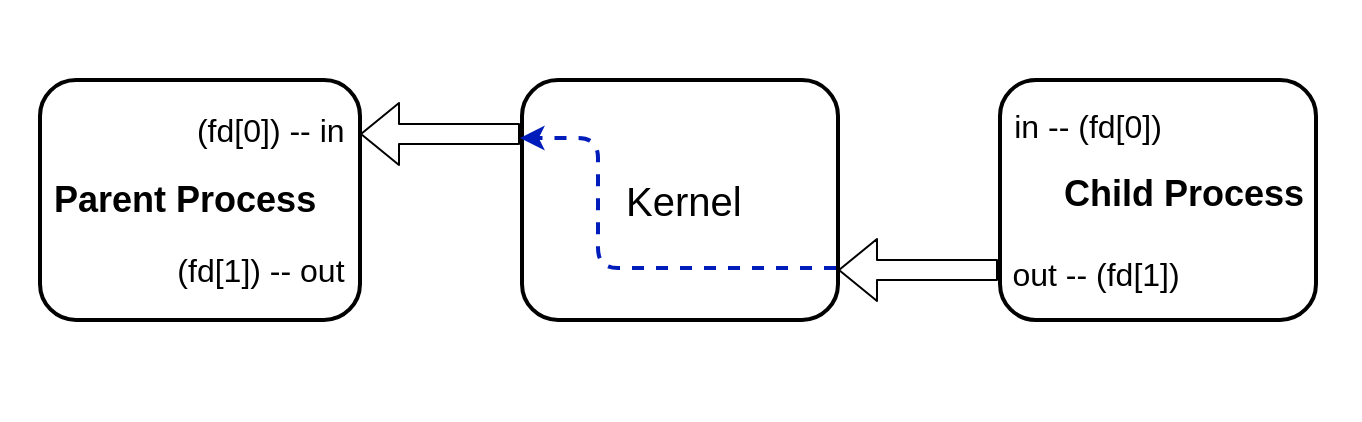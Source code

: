 <mxfile>
    <diagram id="KvbSd6Go_CINuL4ipEuo" name="data-from-child-to-parent">
        <mxGraphModel dx="768" dy="541" grid="1" gridSize="10" guides="1" tooltips="1" connect="1" arrows="1" fold="1" page="1" pageScale="1" pageWidth="827" pageHeight="1169" background="#ffffff" math="0" shadow="0">
            <root>
                <mxCell id="0"/>
                <mxCell id="1" parent="0"/>
                <mxCell id="3SQ69BpR935DEHhvDbjh-1" value="" style="rounded=0;whiteSpace=wrap;html=1;strokeColor=none;strokeWidth=2;fontSize=20;fontColor=#000000;fillColor=#FFFFFF;" parent="1" vertex="1">
                    <mxGeometry x="60" y="80" width="680" height="210" as="geometry"/>
                </mxCell>
                <mxCell id="3SQ69BpR935DEHhvDbjh-2" value="&lt;div style=&quot;text-align: right;&quot;&gt;&lt;span style=&quot;color: rgb(0, 0, 0); background-color: initial;&quot;&gt;&lt;font style=&quot;font-size: 16px;&quot;&gt;&amp;nbsp; &amp;nbsp;(fd[0]) -- in&lt;br&gt;&lt;/font&gt;&lt;/span&gt;&lt;/div&gt;&lt;font style=&quot;font-size: 12px;&quot; color=&quot;#000000&quot;&gt;&lt;br&gt;&lt;font style=&quot;font-size: 18px;&quot;&gt;&lt;b&gt;&amp;nbsp;Parent&amp;nbsp;&lt;/b&gt;&lt;/font&gt;&lt;/font&gt;&lt;font style=&quot;font-size: 12px;&quot; color=&quot;#000000&quot;&gt;&lt;font style=&quot;font-size: 18px;&quot;&gt;&lt;b&gt;Process&lt;/b&gt;&lt;/font&gt;&lt;br&gt;&lt;br&gt;&lt;span style=&quot;font-size: 16px;&quot;&gt;&amp;nbsp; &amp;nbsp; &amp;nbsp; &amp;nbsp; &amp;nbsp; &amp;nbsp; &amp;nbsp; &amp;nbsp;(fd[1]) -- out&lt;/span&gt;&lt;br&gt;&lt;/font&gt;" style="rounded=1;whiteSpace=wrap;html=1;strokeColor=#000000;fillColor=#FFFFFF;align=left;strokeWidth=2;" parent="1" vertex="1">
                    <mxGeometry x="80" y="120" width="160" height="120" as="geometry"/>
                </mxCell>
                <mxCell id="3SQ69BpR935DEHhvDbjh-3" value="&lt;div style=&quot;text-align: right;&quot;&gt;&lt;/div&gt;&lt;font style=&quot;&quot; color=&quot;#000000&quot;&gt;&lt;div style=&quot;text-align: center;&quot;&gt;&lt;span style=&quot;font-size: 20px; background-color: initial;&quot;&gt;&amp;nbsp; &amp;nbsp; &amp;nbsp; &amp;nbsp; &amp;nbsp;Kernel&lt;/span&gt;&lt;/div&gt;&lt;/font&gt;" style="rounded=1;whiteSpace=wrap;html=1;strokeColor=#000000;fillColor=#FFFFFF;align=left;strokeWidth=2;" parent="1" vertex="1">
                    <mxGeometry x="321" y="120" width="158" height="120" as="geometry"/>
                </mxCell>
                <mxCell id="3SQ69BpR935DEHhvDbjh-4" value="" style="shape=flexArrow;endArrow=classic;html=1;fontSize=20;fontColor=#000000;entryX=1;entryY=0.25;entryDx=0;entryDy=0;entryPerimeter=0;fillColor=default;strokeColor=#000000;" parent="1" edge="1">
                    <mxGeometry width="50" height="50" relative="1" as="geometry">
                        <mxPoint x="320" y="147" as="sourcePoint"/>
                        <mxPoint x="240" y="147" as="targetPoint"/>
                    </mxGeometry>
                </mxCell>
                <mxCell id="3SQ69BpR935DEHhvDbjh-6" value="&lt;div style=&quot;text-align: right;&quot;&gt;&lt;/div&gt;&lt;font style=&quot;&quot; color=&quot;#000000&quot;&gt;&lt;div style=&quot;font-size: 16px; text-align: right;&quot;&gt;&lt;span style=&quot;background-color: initial; font-size: 16px;&quot;&gt;in -- (fd[0])&amp;nbsp; &amp;nbsp; &amp;nbsp; &amp;nbsp; &amp;nbsp; &amp;nbsp; &amp;nbsp; &amp;nbsp;&amp;nbsp;&lt;/span&gt;&lt;/div&gt;&lt;div style=&quot;font-size: 12px; text-align: right;&quot;&gt;&lt;span style=&quot;background-color: initial;&quot;&gt;&lt;br&gt;&lt;/span&gt;&lt;/div&gt;&lt;div style=&quot;text-align: right;&quot;&gt;&lt;span style=&quot;background-color: initial;&quot;&gt;&lt;b style=&quot;&quot;&gt;&lt;font style=&quot;font-size: 18px;&quot;&gt;&amp;nbsp; &amp;nbsp; &amp;nbsp; Child Process&lt;/font&gt;&lt;/b&gt;&lt;/span&gt;&lt;/div&gt;&lt;div style=&quot;font-size: 16px; text-align: right;&quot;&gt;&lt;span style=&quot;background-color: initial; font-size: 12px;&quot;&gt;&lt;span style=&quot;&quot;&gt;&lt;br&gt;&lt;/span&gt;&lt;/span&gt;&lt;/div&gt;&lt;div style=&quot;font-size: 16px; text-align: right;&quot;&gt;&lt;span style=&quot;background-color: initial;&quot;&gt;&lt;span style=&quot;&quot;&gt;out -- (fd[1])&amp;nbsp; &amp;nbsp; &amp;nbsp; &amp;nbsp; &amp;nbsp; &amp;nbsp; &amp;nbsp;&amp;nbsp;&lt;/span&gt;&lt;/span&gt;&lt;/div&gt;&lt;/font&gt;" style="rounded=1;whiteSpace=wrap;html=1;strokeColor=#000000;fillColor=#FFFFFF;align=left;strokeWidth=2;" parent="1" vertex="1">
                    <mxGeometry x="560" y="120" width="158" height="120" as="geometry"/>
                </mxCell>
                <mxCell id="3SQ69BpR935DEHhvDbjh-8" value="" style="shape=flexArrow;endArrow=classic;html=1;fontSize=20;fontColor=#000000;entryX=1;entryY=0.25;entryDx=0;entryDy=0;entryPerimeter=0;fillColor=default;strokeColor=#000000;" parent="1" edge="1">
                    <mxGeometry width="50" height="50" relative="1" as="geometry">
                        <mxPoint x="559" y="215" as="sourcePoint"/>
                        <mxPoint x="479" y="215" as="targetPoint"/>
                    </mxGeometry>
                </mxCell>
                <mxCell id="6_ZepCEbjqJ-ujG5N55i-1" style="edgeStyle=elbowEdgeStyle;html=1;entryX=0;entryY=0.25;entryDx=0;entryDy=0;strokeColor=#001DBC;dashed=1;exitX=1;exitY=0.75;exitDx=0;exitDy=0;fillColor=#0050ef;strokeWidth=2;" edge="1" parent="1">
                    <mxGeometry relative="1" as="geometry">
                        <mxPoint x="478" y="214" as="sourcePoint"/>
                        <mxPoint x="320" y="149" as="targetPoint"/>
                        <Array as="points">
                            <mxPoint x="359" y="184"/>
                            <mxPoint x="349" y="184"/>
                            <mxPoint x="449" y="235"/>
                        </Array>
                    </mxGeometry>
                </mxCell>
            </root>
        </mxGraphModel>
    </diagram>
    <diagram id="GRmYCydQ27DPcEGumkee" name="pipe-parent-child-kernel">
        <mxGraphModel dx="768" dy="541" grid="1" gridSize="10" guides="1" tooltips="1" connect="1" arrows="1" fold="1" page="1" pageScale="1" pageWidth="827" pageHeight="1169" background="#ffffff" math="0" shadow="0">
            <root>
                <mxCell id="0"/>
                <mxCell id="1" parent="0"/>
                <mxCell id="nMj4Vo1XrmTeqmz92Q3k-1" value="" style="rounded=0;whiteSpace=wrap;html=1;strokeColor=none;strokeWidth=2;fontSize=20;fontColor=#000000;fillColor=#FFFFFF;" parent="1" vertex="1">
                    <mxGeometry x="60" y="80" width="680" height="200" as="geometry"/>
                </mxCell>
                <mxCell id="nMj4Vo1XrmTeqmz92Q3k-2" value="&lt;div style=&quot;text-align: right;&quot;&gt;&lt;span style=&quot;color: rgb(0, 0, 0); background-color: initial;&quot;&gt;&lt;font style=&quot;font-size: 16px;&quot;&gt;&amp;nbsp; &amp;nbsp;(fd[0]) -- in&lt;br&gt;&lt;/font&gt;&lt;/span&gt;&lt;/div&gt;&lt;font style=&quot;font-size: 12px;&quot; color=&quot;#000000&quot;&gt;&lt;br&gt;&lt;font style=&quot;font-size: 18px;&quot;&gt;&lt;b&gt;&amp;nbsp;Parent&amp;nbsp;&lt;/b&gt;&lt;/font&gt;&lt;/font&gt;&lt;font style=&quot;font-size: 12px;&quot; color=&quot;#000000&quot;&gt;&lt;font style=&quot;font-size: 18px;&quot;&gt;&lt;b&gt;Process&lt;/b&gt;&lt;/font&gt;&lt;br&gt;&lt;br&gt;&lt;span style=&quot;font-size: 16px;&quot;&gt;&amp;nbsp; &amp;nbsp; &amp;nbsp; &amp;nbsp; &amp;nbsp; &amp;nbsp; &amp;nbsp; &amp;nbsp;(fd[1]) -- out&lt;/span&gt;&lt;br&gt;&lt;/font&gt;" style="rounded=1;whiteSpace=wrap;html=1;strokeColor=#000000;fillColor=#FFFFFF;align=left;strokeWidth=2;" parent="1" vertex="1">
                    <mxGeometry x="80" y="120" width="160" height="120" as="geometry"/>
                </mxCell>
                <mxCell id="nMj4Vo1XrmTeqmz92Q3k-3" value="&lt;div style=&quot;text-align: right;&quot;&gt;&lt;/div&gt;&lt;font style=&quot;&quot; color=&quot;#000000&quot;&gt;&lt;div style=&quot;text-align: center;&quot;&gt;&lt;span style=&quot;font-size: 20px; background-color: initial;&quot;&gt;&amp;nbsp; &amp;nbsp; &amp;nbsp; &amp;nbsp; &amp;nbsp;Kernel&lt;/span&gt;&lt;/div&gt;&lt;/font&gt;" style="rounded=1;whiteSpace=wrap;html=1;strokeColor=#000000;fillColor=#FFFFFF;align=left;strokeWidth=2;" parent="1" vertex="1">
                    <mxGeometry x="321" y="120" width="158" height="120" as="geometry"/>
                </mxCell>
                <mxCell id="nMj4Vo1XrmTeqmz92Q3k-4" value="" style="shape=flexArrow;endArrow=classic;html=1;fontSize=20;fontColor=#000000;entryX=1;entryY=0.25;entryDx=0;entryDy=0;entryPerimeter=0;fillColor=default;strokeColor=#000000;" parent="1" edge="1">
                    <mxGeometry width="50" height="50" relative="1" as="geometry">
                        <mxPoint x="320" y="147" as="sourcePoint"/>
                        <mxPoint x="240" y="147" as="targetPoint"/>
                    </mxGeometry>
                </mxCell>
                <mxCell id="nMj4Vo1XrmTeqmz92Q3k-5" value="" style="shape=flexArrow;endArrow=classic;html=1;fontSize=20;fontColor=#000000;exitX=1;exitY=0.75;exitDx=0;exitDy=0;fillColor=default;strokeColor=#000000;" parent="1" edge="1">
                    <mxGeometry width="50" height="50" relative="1" as="geometry">
                        <mxPoint x="240" y="212" as="sourcePoint"/>
                        <mxPoint x="320" y="212" as="targetPoint"/>
                    </mxGeometry>
                </mxCell>
                <mxCell id="nMj4Vo1XrmTeqmz92Q3k-6" value="&lt;div style=&quot;text-align: right;&quot;&gt;&lt;/div&gt;&lt;font style=&quot;&quot; color=&quot;#000000&quot;&gt;&lt;div style=&quot;font-size: 16px; text-align: right;&quot;&gt;&lt;span style=&quot;background-color: initial; font-size: 16px;&quot;&gt;in -- (fd[0])&amp;nbsp; &amp;nbsp; &amp;nbsp; &amp;nbsp; &amp;nbsp; &amp;nbsp; &amp;nbsp; &amp;nbsp;&amp;nbsp;&lt;/span&gt;&lt;/div&gt;&lt;div style=&quot;font-size: 12px; text-align: right;&quot;&gt;&lt;span style=&quot;background-color: initial;&quot;&gt;&lt;br&gt;&lt;/span&gt;&lt;/div&gt;&lt;div style=&quot;text-align: right;&quot;&gt;&lt;span style=&quot;background-color: initial;&quot;&gt;&lt;b style=&quot;&quot;&gt;&lt;font style=&quot;font-size: 18px;&quot;&gt;&amp;nbsp; &amp;nbsp; &amp;nbsp; Child Process&lt;/font&gt;&lt;/b&gt;&lt;/span&gt;&lt;/div&gt;&lt;div style=&quot;font-size: 16px; text-align: right;&quot;&gt;&lt;span style=&quot;background-color: initial; font-size: 12px;&quot;&gt;&lt;span style=&quot;&quot;&gt;&lt;br&gt;&lt;/span&gt;&lt;/span&gt;&lt;/div&gt;&lt;div style=&quot;font-size: 16px; text-align: right;&quot;&gt;&lt;span style=&quot;background-color: initial;&quot;&gt;&lt;span style=&quot;&quot;&gt;out -- (fd[1])&amp;nbsp; &amp;nbsp; &amp;nbsp; &amp;nbsp; &amp;nbsp; &amp;nbsp; &amp;nbsp;&amp;nbsp;&lt;/span&gt;&lt;/span&gt;&lt;/div&gt;&lt;/font&gt;" style="rounded=1;whiteSpace=wrap;html=1;strokeColor=#000000;fillColor=#FFFFFF;align=left;strokeWidth=2;" parent="1" vertex="1">
                    <mxGeometry x="560" y="120" width="158" height="120" as="geometry"/>
                </mxCell>
                <mxCell id="nMj4Vo1XrmTeqmz92Q3k-7" value="" style="shape=flexArrow;endArrow=classic;html=1;fontSize=20;fontColor=#000000;exitX=1;exitY=0.75;exitDx=0;exitDy=0;fillColor=default;strokeColor=#000000;" parent="1" edge="1">
                    <mxGeometry width="50" height="50" relative="1" as="geometry">
                        <mxPoint x="479" y="147" as="sourcePoint"/>
                        <mxPoint x="559" y="147" as="targetPoint"/>
                    </mxGeometry>
                </mxCell>
                <mxCell id="nMj4Vo1XrmTeqmz92Q3k-8" value="" style="shape=flexArrow;endArrow=classic;html=1;fontSize=20;fontColor=#000000;entryX=1;entryY=0.25;entryDx=0;entryDy=0;entryPerimeter=0;fillColor=default;strokeColor=#000000;" parent="1" edge="1">
                    <mxGeometry width="50" height="50" relative="1" as="geometry">
                        <mxPoint x="559" y="215" as="sourcePoint"/>
                        <mxPoint x="479" y="215" as="targetPoint"/>
                    </mxGeometry>
                </mxCell>
                <mxCell id="cZtJvOjBXIy7jhNVxRS9-7" style="edgeStyle=elbowEdgeStyle;html=1;entryX=1;entryY=0.25;entryDx=0;entryDy=0;strokeColor=#B20000;dashed=1;strokeWidth=2;fillColor=#e51400;" edge="1" parent="1">
                    <mxGeometry relative="1" as="geometry">
                        <mxPoint x="320" y="211" as="sourcePoint"/>
                        <mxPoint x="479" y="151" as="targetPoint"/>
                        <Array as="points">
                            <mxPoint x="440" y="201"/>
                            <mxPoint x="440" y="221"/>
                        </Array>
                    </mxGeometry>
                </mxCell>
                <mxCell id="cZtJvOjBXIy7jhNVxRS9-8" style="edgeStyle=elbowEdgeStyle;html=1;entryX=0;entryY=0.25;entryDx=0;entryDy=0;strokeColor=#001DBC;dashed=1;exitX=1;exitY=0.75;exitDx=0;exitDy=0;fillColor=#0050ef;strokeWidth=2;" edge="1" parent="1" target="nMj4Vo1XrmTeqmz92Q3k-3">
                    <mxGeometry relative="1" as="geometry">
                        <mxPoint x="479" y="215" as="sourcePoint"/>
                        <mxPoint x="321" y="155" as="targetPoint"/>
                        <Array as="points">
                            <mxPoint x="360" y="185"/>
                            <mxPoint x="350" y="185"/>
                            <mxPoint x="450" y="236"/>
                        </Array>
                    </mxGeometry>
                </mxCell>
            </root>
        </mxGraphModel>
    </diagram>
    <diagram id="rKgjaY-tmcYciZMarids" name="pipe-process-kernel">
        <mxGraphModel dx="768" dy="541" grid="1" gridSize="10" guides="1" tooltips="1" connect="1" arrows="1" fold="1" page="1" pageScale="1" pageWidth="827" pageHeight="1169" background="#ffffff" math="0" shadow="0">
            <root>
                <mxCell id="0"/>
                <mxCell id="1" parent="0"/>
                <mxCell id="n_2E6QvKLA-8S_WVj64R-5" value="" style="rounded=0;whiteSpace=wrap;html=1;strokeColor=none;strokeWidth=2;fontSize=20;fontColor=#000000;fillColor=#FFFFFF;" parent="1" vertex="1">
                    <mxGeometry x="100" y="80" width="600" height="200" as="geometry"/>
                </mxCell>
                <mxCell id="n_2E6QvKLA-8S_WVj64R-1" value="&lt;div style=&quot;text-align: right;&quot;&gt;&lt;span style=&quot;color: rgb(0, 0, 0); background-color: initial;&quot;&gt;&lt;font style=&quot;font-size: 16px;&quot;&gt;&amp;nbsp; &amp;nbsp; &amp;nbsp; &amp;nbsp; &amp;nbsp; &amp;nbsp; &amp;nbsp; &amp;nbsp; &amp;nbsp; &amp;nbsp; &amp;nbsp; &amp;nbsp; &amp;nbsp; (fd[0]) -- in&lt;br&gt;&lt;/font&gt;&lt;/span&gt;&lt;/div&gt;&lt;font style=&quot;font-size: 12px;&quot; color=&quot;#000000&quot;&gt;&lt;br&gt;&lt;font style=&quot;font-size: 20px;&quot;&gt;&amp;nbsp;&lt;/font&gt;&lt;/font&gt;&lt;font style=&quot;font-size: 12px;&quot; color=&quot;#000000&quot;&gt;&lt;font style=&quot;font-size: 20px;&quot;&gt;Process&lt;/font&gt;&lt;br&gt;&lt;br&gt;&lt;span style=&quot;font-size: 16px;&quot;&gt;&amp;nbsp; &amp;nbsp; &amp;nbsp; &amp;nbsp; &amp;nbsp; &amp;nbsp; &amp;nbsp; &amp;nbsp; &amp;nbsp; &amp;nbsp; &amp;nbsp; &amp;nbsp; (fd[1]) -- out&lt;/span&gt;&lt;br&gt;&lt;/font&gt;" style="rounded=1;whiteSpace=wrap;html=1;strokeColor=#000000;fillColor=#FFFFFF;align=left;strokeWidth=2;" parent="1" vertex="1">
                    <mxGeometry x="120" y="120" width="200" height="120" as="geometry"/>
                </mxCell>
                <mxCell id="n_2E6QvKLA-8S_WVj64R-2" value="&lt;div style=&quot;text-align: right;&quot;&gt;&lt;/div&gt;&lt;font style=&quot;&quot; color=&quot;#000000&quot;&gt;&lt;div style=&quot;text-align: center;&quot;&gt;&lt;span style=&quot;font-size: 20px; background-color: initial;&quot;&gt;&amp;nbsp; &amp;nbsp; &amp;nbsp; &amp;nbsp; &amp;nbsp; &amp;nbsp; Kernel&lt;/span&gt;&lt;/div&gt;&lt;/font&gt;" style="rounded=1;whiteSpace=wrap;html=1;strokeColor=#000000;fillColor=#FFFFFF;align=left;strokeWidth=2;" parent="1" vertex="1">
                    <mxGeometry x="480" y="120" width="200" height="120" as="geometry"/>
                </mxCell>
                <mxCell id="n_2E6QvKLA-8S_WVj64R-3" value="" style="shape=flexArrow;endArrow=classic;html=1;fontSize=20;fontColor=#000000;entryX=1;entryY=0.25;entryDx=0;entryDy=0;entryPerimeter=0;exitX=0;exitY=0.25;exitDx=0;exitDy=0;fillColor=default;strokeColor=#000000;" parent="1" edge="1">
                    <mxGeometry width="50" height="50" relative="1" as="geometry">
                        <mxPoint x="480" y="147" as="sourcePoint"/>
                        <mxPoint x="320" y="147" as="targetPoint"/>
                    </mxGeometry>
                </mxCell>
                <mxCell id="n_2E6QvKLA-8S_WVj64R-4" value="" style="shape=flexArrow;endArrow=classic;html=1;fontSize=20;fontColor=#000000;entryX=0;entryY=0.75;entryDx=0;entryDy=0;exitX=1;exitY=0.75;exitDx=0;exitDy=0;fillColor=default;strokeColor=#000000;" parent="1" edge="1">
                    <mxGeometry width="50" height="50" relative="1" as="geometry">
                        <mxPoint x="320" y="212" as="sourcePoint"/>
                        <mxPoint x="480" y="212" as="targetPoint"/>
                    </mxGeometry>
                </mxCell>
            </root>
        </mxGraphModel>
    </diagram>
    <diagram id="JnRN7rcGum_-eEUct0S4" name="pipe-with-dup">
        <mxGraphModel dx="768" dy="541" grid="1" gridSize="10" guides="1" tooltips="1" connect="1" arrows="1" fold="1" page="1" pageScale="1" pageWidth="827" pageHeight="1169" background="#ffffff" math="0" shadow="0">
            <root>
                <mxCell id="0"/>
                <mxCell id="1" parent="0"/>
                <mxCell id="12" value="" style="rounded=0;whiteSpace=wrap;html=1;labelBackgroundColor=#FFFFFF;strokeColor=none;fontSize=14;fontColor=#000000;fillColor=#FFFFFF;" parent="1" vertex="1">
                    <mxGeometry x="60" y="50" width="640" height="300" as="geometry"/>
                </mxCell>
                <mxCell id="2" value="&lt;font style=&quot;font-size: 14px;&quot; color=&quot;#000000&quot;&gt;&lt;u&gt;&lt;b&gt;Parent Process&lt;/b&gt;&lt;/u&gt;&lt;br&gt;write to fd[1]&lt;br&gt;&lt;/font&gt;" style="rounded=1;whiteSpace=wrap;html=1;fillColor=#FFFFFF;strokeColor=#000000;" parent="1" vertex="1">
                    <mxGeometry x="80" y="240" width="160" height="80" as="geometry"/>
                </mxCell>
                <mxCell id="3" value="&lt;font style=&quot;font-size: 14px;&quot; color=&quot;#000000&quot;&gt;&lt;u&gt;&lt;b&gt;Child Process&lt;/b&gt;&lt;/u&gt;&lt;br&gt;STDIN&amp;lt;--dup()--fd[0]&lt;br&gt;&lt;/font&gt;" style="rounded=1;whiteSpace=wrap;html=1;fillColor=#FFFFFF;strokeColor=#000000;" parent="1" vertex="1">
                    <mxGeometry x="520" y="80" width="160" height="80" as="geometry"/>
                </mxCell>
                <mxCell id="4" value="pipe" style="shape=cylinder3;whiteSpace=wrap;html=1;boundedLbl=1;backgroundOutline=1;size=15;strokeColor=#000000;fontSize=14;fontColor=#000000;fillColor=#FFFFFF;rotation=-90;" parent="1" vertex="1">
                    <mxGeometry x="353.5" y="217" width="60" height="125" as="geometry"/>
                </mxCell>
                <mxCell id="6" value="" style="shape=flexArrow;endArrow=classic;html=1;fontSize=14;fontColor=#000000;exitX=1;exitY=0.5;exitDx=0;exitDy=0;strokeColor=#000000;startSize=4;endSize=4;" parent="1" source="2" target="4" edge="1">
                    <mxGeometry width="50" height="50" relative="1" as="geometry">
                        <mxPoint x="370" y="300" as="sourcePoint"/>
                        <mxPoint x="420" y="250" as="targetPoint"/>
                    </mxGeometry>
                </mxCell>
                <mxCell id="7" value="" style="shape=flexArrow;endArrow=classic;html=1;fontSize=14;fontColor=#000000;entryX=0;entryY=0.5;entryDx=0;entryDy=0;exitX=0.5;exitY=1;exitDx=0;exitDy=0;strokeColor=#000000;startSize=4;endSize=4;exitPerimeter=0;" parent="1" source="4" target="8" edge="1">
                    <mxGeometry width="50" height="50" relative="1" as="geometry">
                        <mxPoint x="449" y="279.5" as="sourcePoint"/>
                        <mxPoint x="530" y="279" as="targetPoint"/>
                        <Array as="points"/>
                    </mxGeometry>
                </mxCell>
                <mxCell id="8" value="&lt;font style=&quot;&quot; color=&quot;#000000&quot;&gt;&lt;u style=&quot;&quot;&gt;&lt;b style=&quot;&quot;&gt;&lt;font style=&quot;font-size: 17px;&quot;&gt;sort&lt;/font&gt;&lt;/b&gt;&lt;/u&gt;&lt;br&gt;&lt;span style=&quot;font-size: 14px;&quot;&gt;Read from STDIN&lt;br&gt;&lt;/span&gt;&lt;font style=&quot;font-size: 14px;&quot;&gt;Accutally read from pipe&lt;/font&gt;&lt;br&gt;&lt;/font&gt;" style="rounded=1;whiteSpace=wrap;html=1;fillColor=#FFFFFF;strokeColor=#000000;" parent="1" vertex="1">
                    <mxGeometry x="520" y="240" width="160" height="80" as="geometry"/>
                </mxCell>
                <mxCell id="9" value="" style="endArrow=classic;html=1;strokeColor=#000000;fontSize=14;fontColor=#000000;startSize=6;endSize=7;entryX=0.5;entryY=0;entryDx=0;entryDy=0;exitX=0.5;exitY=1;exitDx=0;exitDy=0;strokeWidth=3;" parent="1" source="3" target="8" edge="1">
                    <mxGeometry width="50" height="50" relative="1" as="geometry">
                        <mxPoint x="370" y="280" as="sourcePoint"/>
                        <mxPoint x="420" y="230" as="targetPoint"/>
                    </mxGeometry>
                </mxCell>
                <mxCell id="10" value="&lt;span style=&quot;background-color: rgb(255, 255, 255);&quot;&gt;Execute `sort` command&lt;/span&gt;&amp;nbsp;" style="edgeLabel;html=1;align=center;verticalAlign=middle;resizable=0;points=[];fontSize=14;fontColor=#000000;imageAspect=1;" parent="9" vertex="1" connectable="0">
                    <mxGeometry x="0.3" y="1" relative="1" as="geometry">
                        <mxPoint y="-21" as="offset"/>
                    </mxGeometry>
                </mxCell>
            </root>
        </mxGraphModel>
    </diagram>
</mxfile>